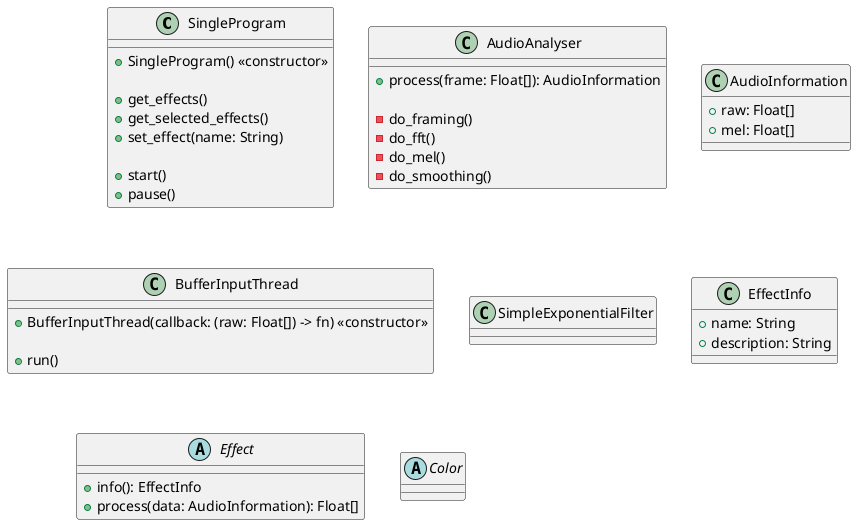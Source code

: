 @startuml
'https://plantuml.com/class-diagram


' Stellt ein Program dar, welche nur eine Visualisierung durchführung kann
class SingleProgram {
  + SingleProgram() <<constructor>>

  + get_effects()
  + get_selected_effects()
  + set_effect(name: String)

  + start()
  + pause()
}

' Klasse welche die Inputdaten verarbeitet und analysiert, um diese für die Effekte und Farben Objekte
' bereitzustellen
class AudioAnalyser {
    ' Methodenaufruf welche den momentanen Frame analysiert
    + process(frame: Float[]): AudioInformation

    ' Untermethoden für die Verarbeitung / Analyse:
    ' Nimmt den momentane Frame + den Letzten zusammen und legt ein Fenster darauf,
    - do_framing()
    ' Führt die FourierTransformation durch und berechnet die Power-Frames
    - do_fft()
    ' Erstellt ein Mel-Spektrum aus den Power-Frames und ersetzt die Amplitude zu Dezibel
    - do_mel()
    ' Glättet das Signal für eine bessere Informationsdarstellung (Exponential Filter + Gauß-Filter)
    - do_smoothing()
}
'Weitere kleinere EffektAnalyser und Untermethoden möglich z.B. für Rythmikberechnung

' Beinhaltet alle nötigen Information über das momentane Frame
' zur Erstellung des Effekts
class AudioInformation {
    ' Momentaner Frame in originaler Wellen-Form
    + raw: Float[]
     ' Momentaner Frame im Mel-Spektrum (bereits geglättet)
    + mel: Float[]

    ' Weitere Rhythmic Informationen wie Energie etc...
}

' Thread zum Einlesen der Wiedergabemusik mit PyAudio(PortAudio)
class BufferInputThread {
    ' Ein Callback muss übergeben werden, welche die Eingangsdaten verarbeitet
    + BufferInputThread(callback: (raw: Float[]) -> fn) <<constructor>>

    ' Starten des Thread
    + run()
}

' Hilfsklasse zur Glättung eines Signals
class SimpleExponentialFilter

' Beschreibung eines Effekts
class EffectInfo {
    + name: String
    + description: String
}

abstract class Effect {
    + info(): EffectInfo
    + process(data: AudioInformation): Float[]
}

abstract class Color




@enduml